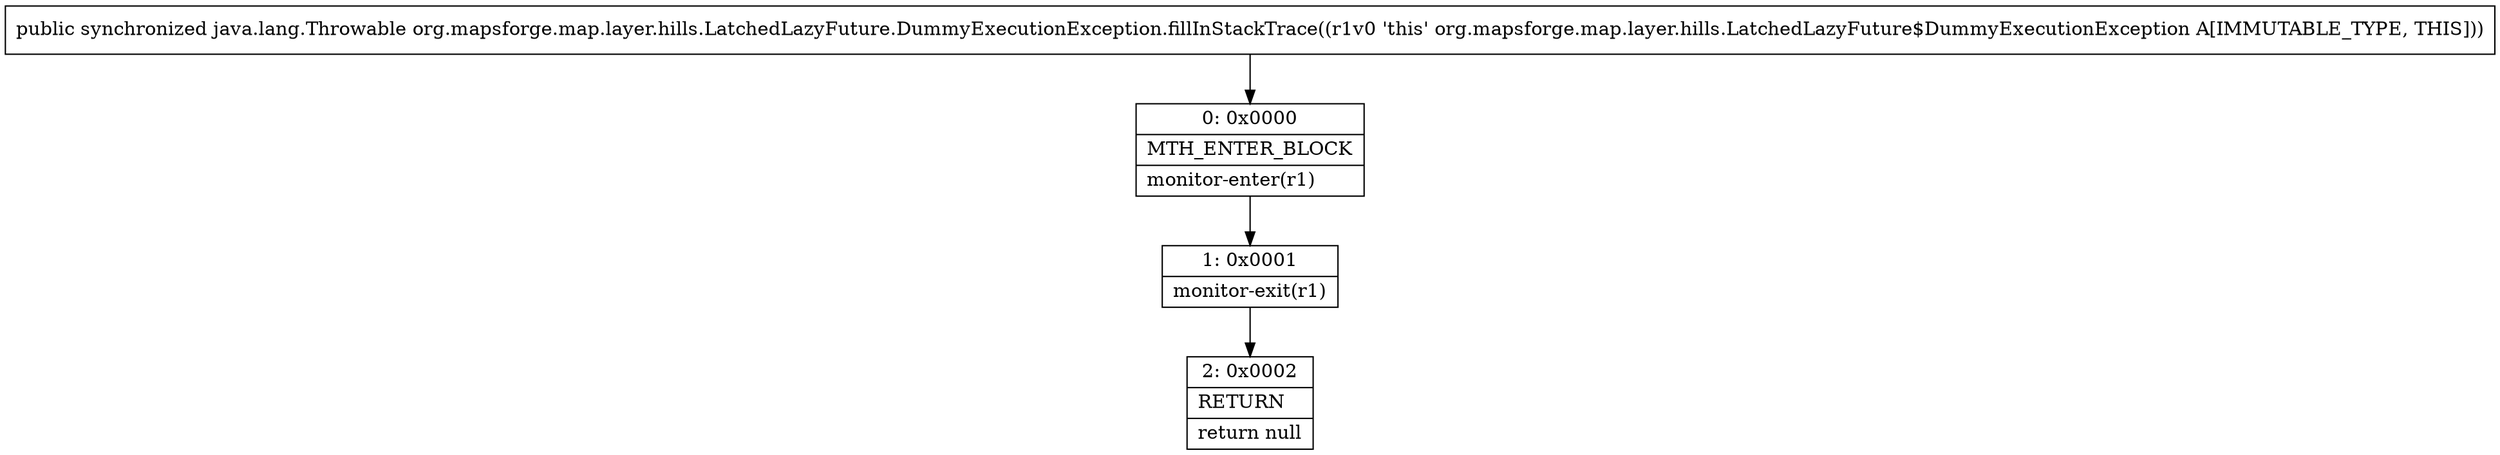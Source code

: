 digraph "CFG fororg.mapsforge.map.layer.hills.LatchedLazyFuture.DummyExecutionException.fillInStackTrace()Ljava\/lang\/Throwable;" {
Node_0 [shape=record,label="{0\:\ 0x0000|MTH_ENTER_BLOCK\l|monitor\-enter(r1)\l}"];
Node_1 [shape=record,label="{1\:\ 0x0001|monitor\-exit(r1)\l}"];
Node_2 [shape=record,label="{2\:\ 0x0002|RETURN\l|return null\l}"];
MethodNode[shape=record,label="{public synchronized java.lang.Throwable org.mapsforge.map.layer.hills.LatchedLazyFuture.DummyExecutionException.fillInStackTrace((r1v0 'this' org.mapsforge.map.layer.hills.LatchedLazyFuture$DummyExecutionException A[IMMUTABLE_TYPE, THIS])) }"];
MethodNode -> Node_0;
Node_0 -> Node_1;
Node_1 -> Node_2;
}

